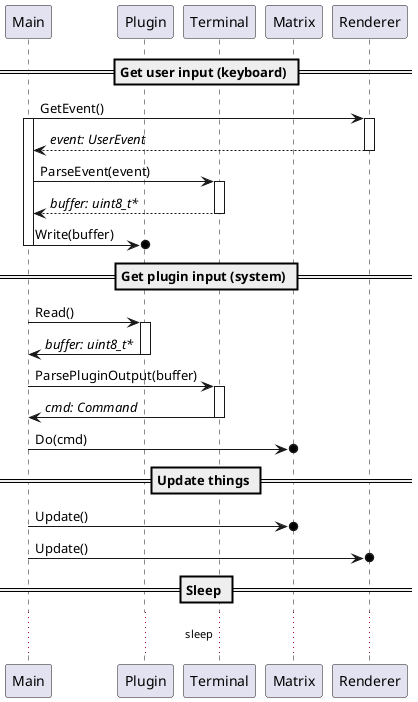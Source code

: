 @startuml

participant Main
participant Plugin
participant Terminal
participant Matrix
participant Renderer

== Get user input (keyboard) ==


Main -> Renderer : GetEvent()
activate Main
activate Renderer
Renderer --> Main: //event: UserEvent//
deactivate Renderer

Main -> Terminal : ParseEvent(event)
activate Terminal
Terminal --> Main : //buffer: uint8_t*//
deactivate Terminal

Main ->o Plugin : Write(buffer)

deactivate Main

== Get plugin input (system) ==

Main -> Plugin : Read()
activate Plugin
Plugin -> Main : //buffer: uint8_t*//
deactivate Plugin

Main -> Terminal : ParsePluginOutput(buffer)
activate Terminal
Terminal -> Main : //cmd: Command//
deactivate Terminal

Main ->o Matrix : Do(cmd)

== Update things ==

Main ->o Matrix : Update()
Main ->o Renderer : Update()

== Sleep ==

... sleep ...

@enduml

// vim: ts=4:sw=4:sts=4:expandtab
